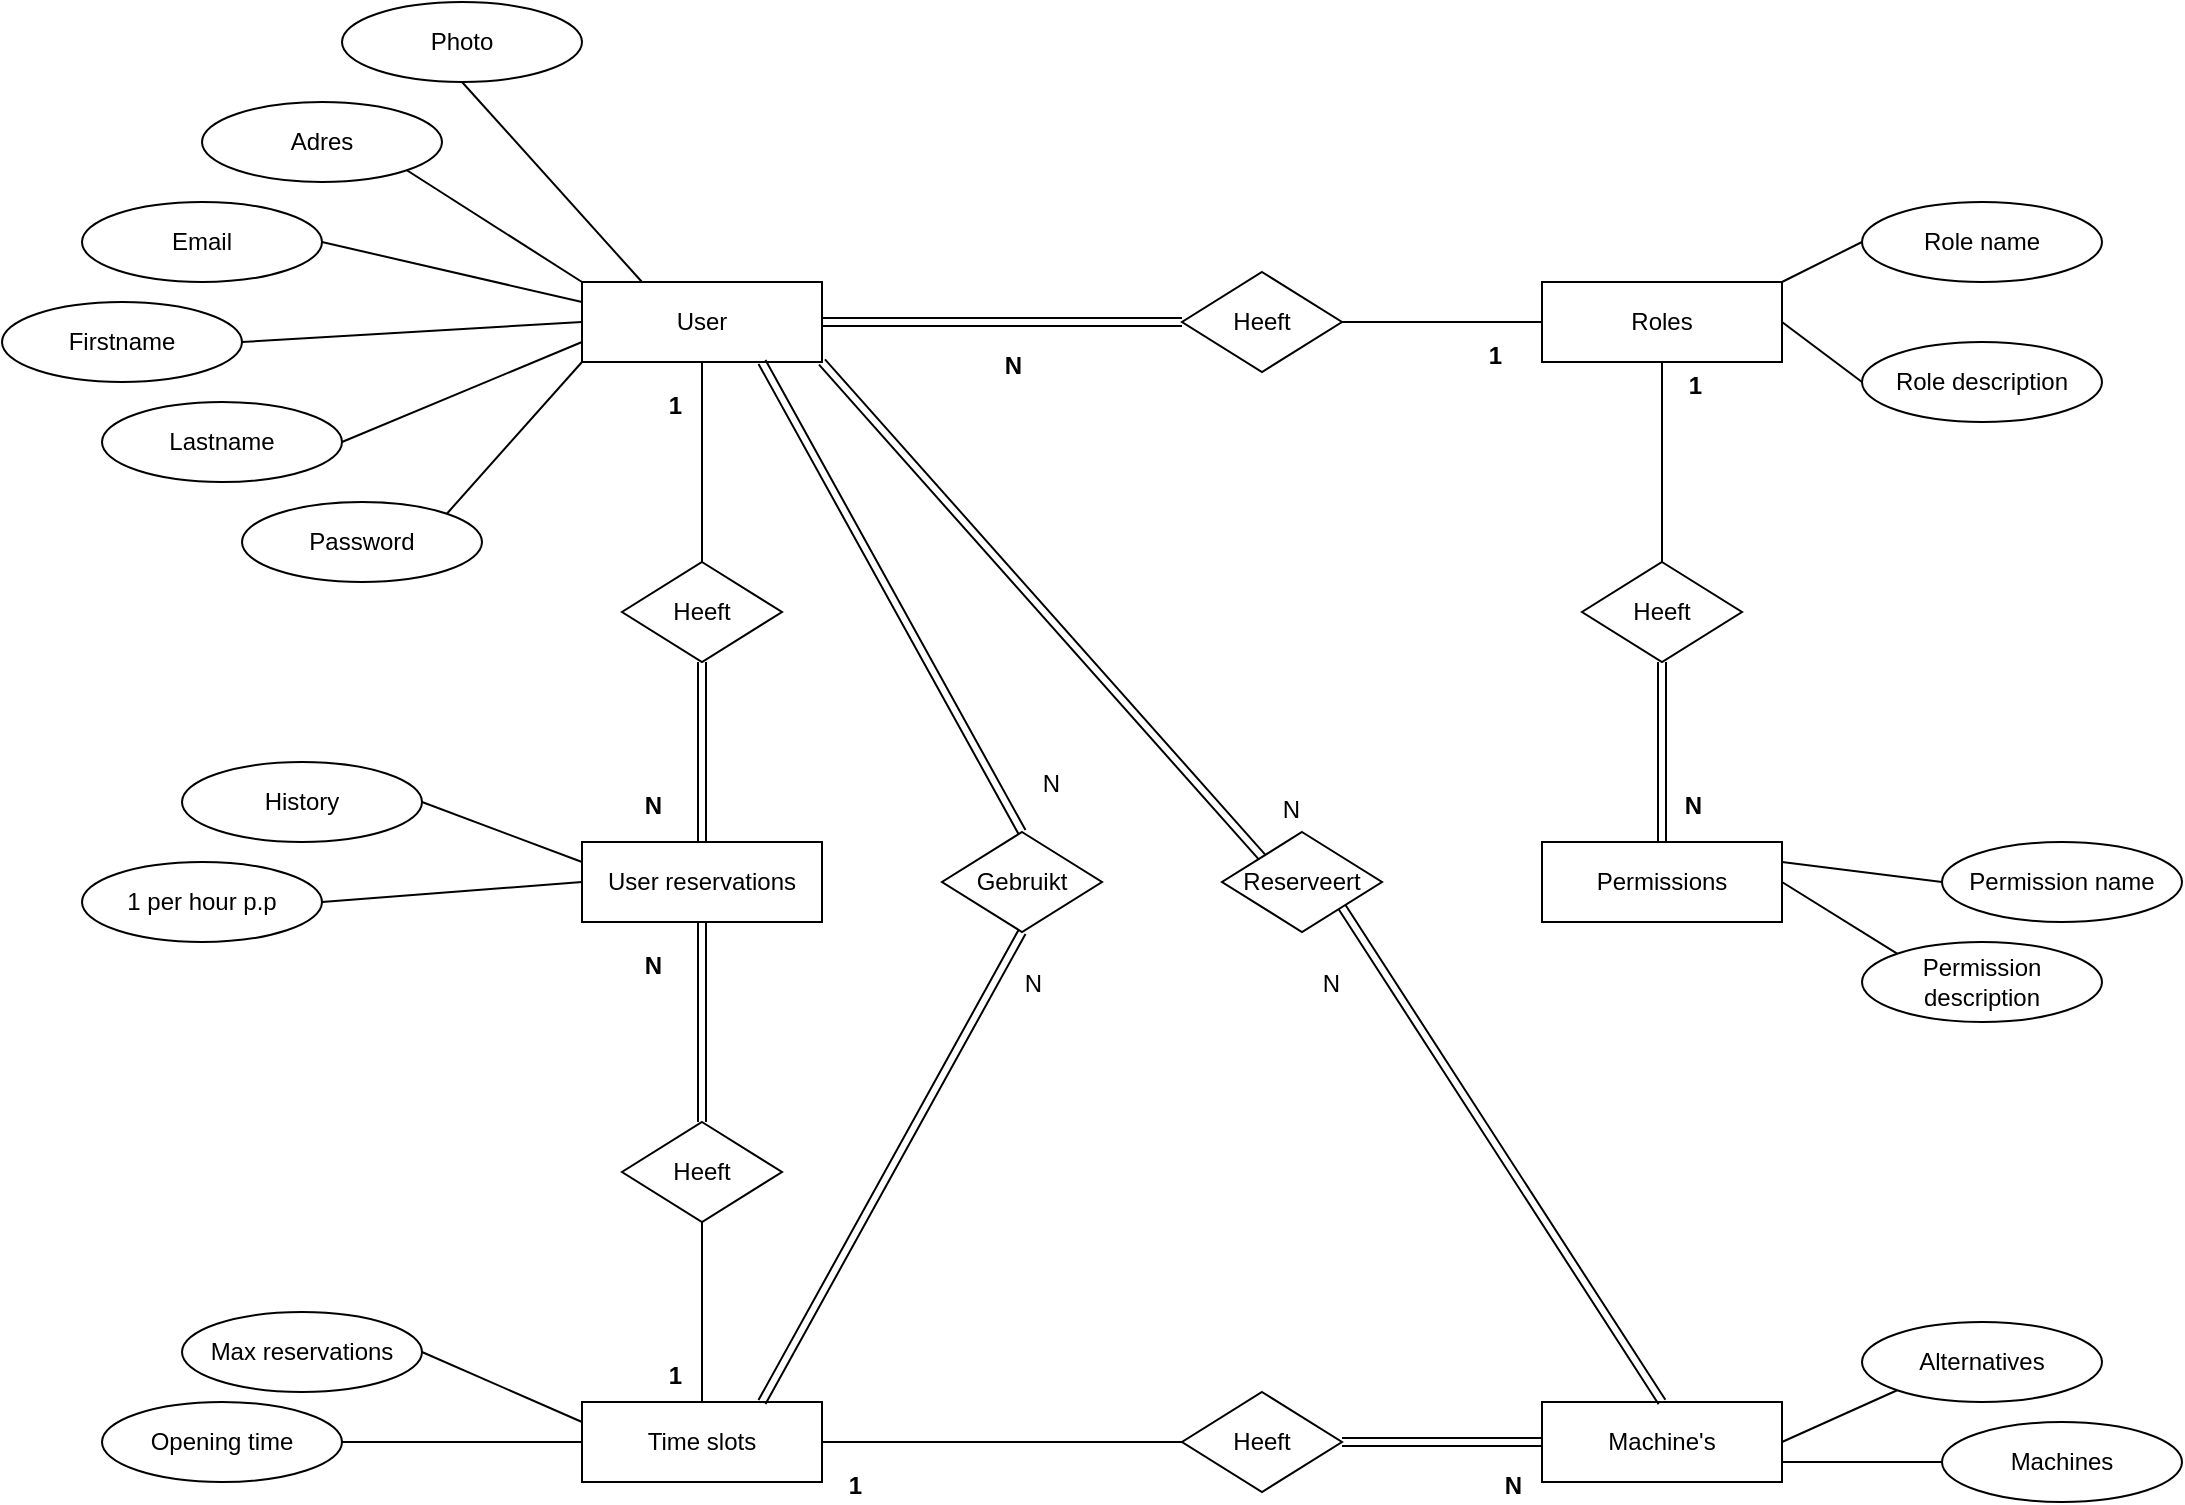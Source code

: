 <mxfile version="17.1.3" type="device"><diagram id="uhR68Uu0ZhXCivLVDMli" name="Page-1"><mxGraphModel dx="2557" dy="972" grid="1" gridSize="10" guides="1" tooltips="1" connect="1" arrows="1" fold="1" page="1" pageScale="1" pageWidth="827" pageHeight="1169" math="0" shadow="0"><root><mxCell id="0"/><mxCell id="1" parent="0"/><mxCell id="2Ths3Q9fEgLO4eeY_A-U-1" value="User" style="rounded=0;whiteSpace=wrap;html=1;" parent="1" vertex="1"><mxGeometry x="80" y="160" width="120" height="40" as="geometry"/></mxCell><mxCell id="2Ths3Q9fEgLO4eeY_A-U-3" value="Roles" style="rounded=0;whiteSpace=wrap;html=1;" parent="1" vertex="1"><mxGeometry x="560" y="160" width="120" height="40" as="geometry"/></mxCell><mxCell id="2Ths3Q9fEgLO4eeY_A-U-4" value="Permissions" style="rounded=0;whiteSpace=wrap;html=1;" parent="1" vertex="1"><mxGeometry x="560" y="440" width="120" height="40" as="geometry"/></mxCell><mxCell id="2Ths3Q9fEgLO4eeY_A-U-5" value="Time slots" style="rounded=0;whiteSpace=wrap;html=1;" parent="1" vertex="1"><mxGeometry x="80" y="720" width="120" height="40" as="geometry"/></mxCell><mxCell id="2Ths3Q9fEgLO4eeY_A-U-6" value="User reservations" style="rounded=0;whiteSpace=wrap;html=1;" parent="1" vertex="1"><mxGeometry x="80" y="440" width="120" height="40" as="geometry"/></mxCell><mxCell id="2Ths3Q9fEgLO4eeY_A-U-7" value="Machine's" style="rounded=0;whiteSpace=wrap;html=1;" parent="1" vertex="1"><mxGeometry x="560" y="720" width="120" height="40" as="geometry"/></mxCell><mxCell id="2Ths3Q9fEgLO4eeY_A-U-9" value="Password" style="ellipse;whiteSpace=wrap;html=1;" parent="1" vertex="1"><mxGeometry x="-90" y="270" width="120" height="40" as="geometry"/></mxCell><mxCell id="2Ths3Q9fEgLO4eeY_A-U-10" value="Firstname" style="ellipse;whiteSpace=wrap;html=1;" parent="1" vertex="1"><mxGeometry x="-210" y="170" width="120" height="40" as="geometry"/></mxCell><mxCell id="2Ths3Q9fEgLO4eeY_A-U-11" value="Lastname" style="ellipse;whiteSpace=wrap;html=1;" parent="1" vertex="1"><mxGeometry x="-160" y="220" width="120" height="40" as="geometry"/></mxCell><mxCell id="2Ths3Q9fEgLO4eeY_A-U-12" value="Email" style="ellipse;whiteSpace=wrap;html=1;" parent="1" vertex="1"><mxGeometry x="-170" y="120" width="120" height="40" as="geometry"/></mxCell><mxCell id="2Ths3Q9fEgLO4eeY_A-U-15" value="Role name" style="ellipse;whiteSpace=wrap;html=1;" parent="1" vertex="1"><mxGeometry x="720" y="120" width="120" height="40" as="geometry"/></mxCell><mxCell id="2Ths3Q9fEgLO4eeY_A-U-16" value="Permission name" style="ellipse;whiteSpace=wrap;html=1;" parent="1" vertex="1"><mxGeometry x="760" y="440" width="120" height="40" as="geometry"/></mxCell><mxCell id="2Ths3Q9fEgLO4eeY_A-U-17" value="Permission description" style="ellipse;whiteSpace=wrap;html=1;" parent="1" vertex="1"><mxGeometry x="720" y="490" width="120" height="40" as="geometry"/></mxCell><mxCell id="2Ths3Q9fEgLO4eeY_A-U-19" value="" style="endArrow=none;html=1;rounded=0;entryX=1;entryY=0.5;entryDx=0;entryDy=0;exitX=0;exitY=0.25;exitDx=0;exitDy=0;" parent="1" source="2Ths3Q9fEgLO4eeY_A-U-1" target="2Ths3Q9fEgLO4eeY_A-U-12" edge="1"><mxGeometry width="50" height="50" relative="1" as="geometry"><mxPoint x="90" y="170" as="sourcePoint"/><mxPoint x="32.426" y="124.142" as="targetPoint"/></mxGeometry></mxCell><mxCell id="2Ths3Q9fEgLO4eeY_A-U-20" value="" style="endArrow=none;html=1;rounded=0;entryX=1;entryY=0.5;entryDx=0;entryDy=0;exitX=0;exitY=0.5;exitDx=0;exitDy=0;" parent="1" source="2Ths3Q9fEgLO4eeY_A-U-1" target="2Ths3Q9fEgLO4eeY_A-U-10" edge="1"><mxGeometry width="50" height="50" relative="1" as="geometry"><mxPoint x="90" y="180" as="sourcePoint"/><mxPoint x="-40" y="150" as="targetPoint"/></mxGeometry></mxCell><mxCell id="2Ths3Q9fEgLO4eeY_A-U-21" value="" style="endArrow=none;html=1;rounded=0;entryX=1;entryY=0.5;entryDx=0;entryDy=0;exitX=0;exitY=0.75;exitDx=0;exitDy=0;" parent="1" source="2Ths3Q9fEgLO4eeY_A-U-1" target="2Ths3Q9fEgLO4eeY_A-U-11" edge="1"><mxGeometry width="50" height="50" relative="1" as="geometry"><mxPoint x="90" y="190" as="sourcePoint"/><mxPoint x="-80" y="200" as="targetPoint"/></mxGeometry></mxCell><mxCell id="2Ths3Q9fEgLO4eeY_A-U-22" value="" style="endArrow=none;html=1;rounded=0;entryX=1;entryY=0;entryDx=0;entryDy=0;exitX=0;exitY=1;exitDx=0;exitDy=0;" parent="1" source="2Ths3Q9fEgLO4eeY_A-U-1" target="2Ths3Q9fEgLO4eeY_A-U-9" edge="1"><mxGeometry width="50" height="50" relative="1" as="geometry"><mxPoint x="90" y="200" as="sourcePoint"/><mxPoint x="-30" y="250" as="targetPoint"/></mxGeometry></mxCell><mxCell id="2Ths3Q9fEgLO4eeY_A-U-25" value="" style="endArrow=none;html=1;rounded=0;entryX=1;entryY=0;entryDx=0;entryDy=0;exitX=0;exitY=0.5;exitDx=0;exitDy=0;" parent="1" source="2Ths3Q9fEgLO4eeY_A-U-15" target="2Ths3Q9fEgLO4eeY_A-U-3" edge="1"><mxGeometry width="50" height="50" relative="1" as="geometry"><mxPoint x="527.574" y="-35.858" as="sourcePoint"/><mxPoint x="500" y="10" as="targetPoint"/></mxGeometry></mxCell><mxCell id="2Ths3Q9fEgLO4eeY_A-U-26" value="" style="endArrow=none;html=1;rounded=0;entryX=1;entryY=0.25;entryDx=0;entryDy=0;exitX=0;exitY=0.5;exitDx=0;exitDy=0;" parent="1" source="2Ths3Q9fEgLO4eeY_A-U-16" target="2Ths3Q9fEgLO4eeY_A-U-4" edge="1"><mxGeometry width="50" height="50" relative="1" as="geometry"><mxPoint x="730" y="270" as="sourcePoint"/><mxPoint x="690" y="290" as="targetPoint"/></mxGeometry></mxCell><mxCell id="2Ths3Q9fEgLO4eeY_A-U-27" value="" style="endArrow=none;html=1;rounded=0;entryX=1;entryY=0.5;entryDx=0;entryDy=0;exitX=0;exitY=0;exitDx=0;exitDy=0;" parent="1" source="2Ths3Q9fEgLO4eeY_A-U-17" target="2Ths3Q9fEgLO4eeY_A-U-4" edge="1"><mxGeometry width="50" height="50" relative="1" as="geometry"><mxPoint x="770" y="470" as="sourcePoint"/><mxPoint x="690" y="460" as="targetPoint"/></mxGeometry></mxCell><mxCell id="2Ths3Q9fEgLO4eeY_A-U-33" value="Heeft" style="rhombus;whiteSpace=wrap;html=1;" parent="1" vertex="1"><mxGeometry x="380" y="155" width="80" height="50" as="geometry"/></mxCell><mxCell id="2Ths3Q9fEgLO4eeY_A-U-34" value="Heeft" style="rhombus;whiteSpace=wrap;html=1;" parent="1" vertex="1"><mxGeometry x="380" y="715" width="80" height="50" as="geometry"/></mxCell><mxCell id="2Ths3Q9fEgLO4eeY_A-U-35" value="Heeft" style="rhombus;whiteSpace=wrap;html=1;" parent="1" vertex="1"><mxGeometry x="580" y="300" width="80" height="50" as="geometry"/></mxCell><mxCell id="2Ths3Q9fEgLO4eeY_A-U-36" value="" style="endArrow=none;html=1;rounded=0;entryX=0;entryY=0.5;entryDx=0;entryDy=0;exitX=1;exitY=0.5;exitDx=0;exitDy=0;" parent="1" source="2Ths3Q9fEgLO4eeY_A-U-33" target="2Ths3Q9fEgLO4eeY_A-U-3" edge="1"><mxGeometry relative="1" as="geometry"><mxPoint x="260" y="170" as="sourcePoint"/><mxPoint x="317.76" y="82.4" as="targetPoint"/></mxGeometry></mxCell><mxCell id="2Ths3Q9fEgLO4eeY_A-U-37" value="1" style="resizable=0;html=1;align=right;verticalAlign=bottom;fontStyle=1" parent="2Ths3Q9fEgLO4eeY_A-U-36" connectable="0" vertex="1"><mxGeometry x="1" relative="1" as="geometry"><mxPoint x="-20" y="25" as="offset"/></mxGeometry></mxCell><mxCell id="2Ths3Q9fEgLO4eeY_A-U-38" value="" style="endArrow=none;html=1;rounded=0;exitX=0.5;exitY=1;exitDx=0;exitDy=0;" parent="1" source="2Ths3Q9fEgLO4eeY_A-U-3" edge="1"><mxGeometry relative="1" as="geometry"><mxPoint x="619.5" y="200" as="sourcePoint"/><mxPoint x="620" y="300" as="targetPoint"/></mxGeometry></mxCell><mxCell id="2Ths3Q9fEgLO4eeY_A-U-39" value="1" style="resizable=0;html=1;align=right;verticalAlign=bottom;fontStyle=1" parent="2Ths3Q9fEgLO4eeY_A-U-38" connectable="0" vertex="1"><mxGeometry x="1" relative="1" as="geometry"><mxPoint x="20" y="-80" as="offset"/></mxGeometry></mxCell><mxCell id="2Ths3Q9fEgLO4eeY_A-U-40" value="" style="shape=link;html=1;rounded=0;exitX=0.5;exitY=1;exitDx=0;exitDy=0;entryX=0.5;entryY=0;entryDx=0;entryDy=0;" parent="1" source="2Ths3Q9fEgLO4eeY_A-U-35" target="2Ths3Q9fEgLO4eeY_A-U-4" edge="1"><mxGeometry relative="1" as="geometry"><mxPoint x="560" y="390" as="sourcePoint"/><mxPoint x="720" y="390" as="targetPoint"/></mxGeometry></mxCell><mxCell id="2Ths3Q9fEgLO4eeY_A-U-41" value="N" style="resizable=0;html=1;align=right;verticalAlign=bottom;fontStyle=1" parent="2Ths3Q9fEgLO4eeY_A-U-40" connectable="0" vertex="1"><mxGeometry x="1" relative="1" as="geometry"><mxPoint x="20" y="-10" as="offset"/></mxGeometry></mxCell><mxCell id="2Ths3Q9fEgLO4eeY_A-U-42" value="" style="shape=link;html=1;rounded=0;exitX=1;exitY=0.5;exitDx=0;exitDy=0;entryX=0;entryY=0.5;entryDx=0;entryDy=0;" parent="1" source="2Ths3Q9fEgLO4eeY_A-U-1" target="2Ths3Q9fEgLO4eeY_A-U-33" edge="1"><mxGeometry relative="1" as="geometry"><mxPoint x="630" y="360" as="sourcePoint"/><mxPoint x="630" y="450" as="targetPoint"/></mxGeometry></mxCell><mxCell id="2Ths3Q9fEgLO4eeY_A-U-43" value="N" style="resizable=0;html=1;align=right;verticalAlign=bottom;fontStyle=1" parent="2Ths3Q9fEgLO4eeY_A-U-42" connectable="0" vertex="1"><mxGeometry x="1" relative="1" as="geometry"><mxPoint x="-80" y="30" as="offset"/></mxGeometry></mxCell><mxCell id="2Ths3Q9fEgLO4eeY_A-U-44" value="Heeft" style="rhombus;whiteSpace=wrap;html=1;" parent="1" vertex="1"><mxGeometry x="100" y="300" width="80" height="50" as="geometry"/></mxCell><mxCell id="2Ths3Q9fEgLO4eeY_A-U-45" value="" style="endArrow=none;html=1;rounded=0;entryX=0.5;entryY=0;entryDx=0;entryDy=0;exitX=0.5;exitY=1;exitDx=0;exitDy=0;" parent="1" source="2Ths3Q9fEgLO4eeY_A-U-1" target="2Ths3Q9fEgLO4eeY_A-U-44" edge="1"><mxGeometry relative="1" as="geometry"><mxPoint x="390" y="190" as="sourcePoint"/><mxPoint x="490" y="190" as="targetPoint"/></mxGeometry></mxCell><mxCell id="2Ths3Q9fEgLO4eeY_A-U-46" value="1" style="resizable=0;html=1;align=right;verticalAlign=bottom;fontStyle=1" parent="2Ths3Q9fEgLO4eeY_A-U-45" connectable="0" vertex="1"><mxGeometry x="1" relative="1" as="geometry"><mxPoint x="-10" y="-70" as="offset"/></mxGeometry></mxCell><mxCell id="2Ths3Q9fEgLO4eeY_A-U-47" value="" style="shape=link;html=1;rounded=0;exitX=0.5;exitY=0;exitDx=0;exitDy=0;entryX=0.5;entryY=1;entryDx=0;entryDy=0;" parent="1" source="2Ths3Q9fEgLO4eeY_A-U-6" target="2Ths3Q9fEgLO4eeY_A-U-44" edge="1"><mxGeometry relative="1" as="geometry"><mxPoint x="210" y="190" as="sourcePoint"/><mxPoint x="310" y="190" as="targetPoint"/></mxGeometry></mxCell><mxCell id="2Ths3Q9fEgLO4eeY_A-U-48" value="N" style="resizable=0;html=1;align=right;verticalAlign=bottom;fontStyle=1" parent="2Ths3Q9fEgLO4eeY_A-U-47" connectable="0" vertex="1"><mxGeometry x="1" relative="1" as="geometry"><mxPoint x="-20" y="80" as="offset"/></mxGeometry></mxCell><mxCell id="2Ths3Q9fEgLO4eeY_A-U-49" value="Heeft" style="rhombus;whiteSpace=wrap;html=1;" parent="1" vertex="1"><mxGeometry x="100" y="580" width="80" height="50" as="geometry"/></mxCell><mxCell id="2Ths3Q9fEgLO4eeY_A-U-52" value="" style="endArrow=none;html=1;rounded=0;entryX=0.5;entryY=0;entryDx=0;entryDy=0;exitX=0.5;exitY=1;exitDx=0;exitDy=0;" parent="1" source="2Ths3Q9fEgLO4eeY_A-U-49" target="2Ths3Q9fEgLO4eeY_A-U-5" edge="1"><mxGeometry relative="1" as="geometry"><mxPoint x="150" y="490" as="sourcePoint"/><mxPoint x="150" y="590" as="targetPoint"/></mxGeometry></mxCell><mxCell id="2Ths3Q9fEgLO4eeY_A-U-53" value="1" style="resizable=0;html=1;align=right;verticalAlign=bottom;fontStyle=1" parent="2Ths3Q9fEgLO4eeY_A-U-52" connectable="0" vertex="1"><mxGeometry x="1" relative="1" as="geometry"><mxPoint x="-10" y="-5" as="offset"/></mxGeometry></mxCell><mxCell id="2Ths3Q9fEgLO4eeY_A-U-54" value="" style="endArrow=none;html=1;rounded=0;entryX=1;entryY=0.5;entryDx=0;entryDy=0;exitX=0;exitY=0.5;exitDx=0;exitDy=0;" parent="1" source="2Ths3Q9fEgLO4eeY_A-U-34" target="2Ths3Q9fEgLO4eeY_A-U-5" edge="1"><mxGeometry relative="1" as="geometry"><mxPoint x="390" y="790" as="sourcePoint"/><mxPoint x="290" y="790" as="targetPoint"/></mxGeometry></mxCell><mxCell id="2Ths3Q9fEgLO4eeY_A-U-55" value="1" style="resizable=0;html=1;align=right;verticalAlign=bottom;fontStyle=1" parent="2Ths3Q9fEgLO4eeY_A-U-54" connectable="0" vertex="1"><mxGeometry x="1" relative="1" as="geometry"><mxPoint x="20" y="30" as="offset"/></mxGeometry></mxCell><mxCell id="2Ths3Q9fEgLO4eeY_A-U-56" value="" style="shape=link;html=1;rounded=0;exitX=0;exitY=0.5;exitDx=0;exitDy=0;entryX=1;entryY=0.5;entryDx=0;entryDy=0;" parent="1" source="2Ths3Q9fEgLO4eeY_A-U-7" target="2Ths3Q9fEgLO4eeY_A-U-34" edge="1"><mxGeometry relative="1" as="geometry"><mxPoint x="230" y="450" as="sourcePoint"/><mxPoint x="230" y="360" as="targetPoint"/></mxGeometry></mxCell><mxCell id="2Ths3Q9fEgLO4eeY_A-U-57" value="N" style="resizable=0;html=1;align=right;verticalAlign=bottom;fontStyle=1" parent="2Ths3Q9fEgLO4eeY_A-U-56" connectable="0" vertex="1"><mxGeometry x="1" relative="1" as="geometry"><mxPoint x="90" y="30" as="offset"/></mxGeometry></mxCell><mxCell id="2Ths3Q9fEgLO4eeY_A-U-58" value="History" style="ellipse;whiteSpace=wrap;html=1;" parent="1" vertex="1"><mxGeometry x="-120" y="400" width="120" height="40" as="geometry"/></mxCell><mxCell id="2Ths3Q9fEgLO4eeY_A-U-59" value="Max reservations" style="ellipse;whiteSpace=wrap;html=1;" parent="1" vertex="1"><mxGeometry x="-120" y="675" width="120" height="40" as="geometry"/></mxCell><mxCell id="2Ths3Q9fEgLO4eeY_A-U-61" value="" style="shape=link;html=1;rounded=0;exitX=0.5;exitY=0;exitDx=0;exitDy=0;entryX=0.5;entryY=1;entryDx=0;entryDy=0;" parent="1" source="2Ths3Q9fEgLO4eeY_A-U-49" target="2Ths3Q9fEgLO4eeY_A-U-6" edge="1"><mxGeometry relative="1" as="geometry"><mxPoint x="150" y="450" as="sourcePoint"/><mxPoint x="150" y="360" as="targetPoint"/></mxGeometry></mxCell><mxCell id="2Ths3Q9fEgLO4eeY_A-U-62" value="N" style="resizable=0;html=1;align=right;verticalAlign=bottom;fontStyle=1" parent="2Ths3Q9fEgLO4eeY_A-U-61" connectable="0" vertex="1"><mxGeometry x="1" relative="1" as="geometry"><mxPoint x="-20" y="30" as="offset"/></mxGeometry></mxCell><mxCell id="2Ths3Q9fEgLO4eeY_A-U-63" value="Alternatives" style="ellipse;whiteSpace=wrap;html=1;" parent="1" vertex="1"><mxGeometry x="720" y="680" width="120" height="40" as="geometry"/></mxCell><mxCell id="2Ths3Q9fEgLO4eeY_A-U-64" value="" style="endArrow=none;html=1;rounded=0;entryX=1;entryY=0.5;entryDx=0;entryDy=0;exitX=0;exitY=0.25;exitDx=0;exitDy=0;" parent="1" source="2Ths3Q9fEgLO4eeY_A-U-6" target="2Ths3Q9fEgLO4eeY_A-U-58" edge="1"><mxGeometry width="50" height="50" relative="1" as="geometry"><mxPoint x="90" y="210" as="sourcePoint"/><mxPoint x="22.426" y="285.858" as="targetPoint"/></mxGeometry></mxCell><mxCell id="2Ths3Q9fEgLO4eeY_A-U-65" value="" style="endArrow=none;html=1;rounded=0;entryX=1;entryY=0.5;entryDx=0;entryDy=0;exitX=0;exitY=0.25;exitDx=0;exitDy=0;" parent="1" source="2Ths3Q9fEgLO4eeY_A-U-5" target="2Ths3Q9fEgLO4eeY_A-U-59" edge="1"><mxGeometry width="50" height="50" relative="1" as="geometry"><mxPoint x="90" y="460" as="sourcePoint"/><mxPoint x="10" y="430" as="targetPoint"/></mxGeometry></mxCell><mxCell id="2Ths3Q9fEgLO4eeY_A-U-66" value="" style="endArrow=none;html=1;rounded=0;entryX=0;entryY=1;entryDx=0;entryDy=0;exitX=1;exitY=0.5;exitDx=0;exitDy=0;" parent="1" source="2Ths3Q9fEgLO4eeY_A-U-7" target="2Ths3Q9fEgLO4eeY_A-U-63" edge="1"><mxGeometry width="50" height="50" relative="1" as="geometry"><mxPoint x="170" y="740" as="sourcePoint"/><mxPoint x="90" y="705" as="targetPoint"/></mxGeometry></mxCell><mxCell id="2Ths3Q9fEgLO4eeY_A-U-67" value="1 per hour p.p" style="ellipse;whiteSpace=wrap;html=1;" parent="1" vertex="1"><mxGeometry x="-170" y="450" width="120" height="40" as="geometry"/></mxCell><mxCell id="2Ths3Q9fEgLO4eeY_A-U-71" value="" style="endArrow=none;html=1;rounded=0;entryX=1;entryY=0.5;entryDx=0;entryDy=0;exitX=0;exitY=0.5;exitDx=0;exitDy=0;" parent="1" source="2Ths3Q9fEgLO4eeY_A-U-6" target="2Ths3Q9fEgLO4eeY_A-U-67" edge="1"><mxGeometry width="50" height="50" relative="1" as="geometry"><mxPoint x="90" y="460" as="sourcePoint"/><mxPoint x="10" y="430" as="targetPoint"/></mxGeometry></mxCell><mxCell id="2Ths3Q9fEgLO4eeY_A-U-72" value="Opening time" style="ellipse;whiteSpace=wrap;html=1;" parent="1" vertex="1"><mxGeometry x="-160" y="720" width="120" height="40" as="geometry"/></mxCell><mxCell id="2Ths3Q9fEgLO4eeY_A-U-73" value="" style="endArrow=none;html=1;rounded=0;entryX=1;entryY=0.5;entryDx=0;entryDy=0;exitX=0;exitY=0.5;exitDx=0;exitDy=0;" parent="1" source="2Ths3Q9fEgLO4eeY_A-U-5" target="2Ths3Q9fEgLO4eeY_A-U-72" edge="1"><mxGeometry width="50" height="50" relative="1" as="geometry"><mxPoint x="70" y="800" as="sourcePoint"/><mxPoint x="10" y="705" as="targetPoint"/></mxGeometry></mxCell><mxCell id="2Ths3Q9fEgLO4eeY_A-U-74" value="Machines" style="ellipse;whiteSpace=wrap;html=1;" parent="1" vertex="1"><mxGeometry x="760" y="730" width="120" height="40" as="geometry"/></mxCell><mxCell id="2Ths3Q9fEgLO4eeY_A-U-76" value="" style="endArrow=none;html=1;rounded=0;entryX=0;entryY=0.5;entryDx=0;entryDy=0;exitX=1;exitY=0.75;exitDx=0;exitDy=0;" parent="1" source="2Ths3Q9fEgLO4eeY_A-U-7" target="2Ths3Q9fEgLO4eeY_A-U-74" edge="1"><mxGeometry width="50" height="50" relative="1" as="geometry"><mxPoint x="690" y="750" as="sourcePoint"/><mxPoint x="747.574" y="724.142" as="targetPoint"/></mxGeometry></mxCell><mxCell id="YEGYBTWSLe9J1BFGe-3b-1" value="Gebruikt" style="rhombus;whiteSpace=wrap;html=1;" vertex="1" parent="1"><mxGeometry x="260" y="435" width="80" height="50" as="geometry"/></mxCell><mxCell id="YEGYBTWSLe9J1BFGe-3b-2" value="Reserveert" style="rhombus;whiteSpace=wrap;html=1;" vertex="1" parent="1"><mxGeometry x="400" y="435" width="80" height="50" as="geometry"/></mxCell><mxCell id="YEGYBTWSLe9J1BFGe-3b-4" value="" style="shape=link;html=1;rounded=0;exitX=0.75;exitY=1;exitDx=0;exitDy=0;entryX=0.5;entryY=0;entryDx=0;entryDy=0;" edge="1" parent="1" source="2Ths3Q9fEgLO4eeY_A-U-1" target="YEGYBTWSLe9J1BFGe-3b-1"><mxGeometry relative="1" as="geometry"><mxPoint x="330" y="340" as="sourcePoint"/><mxPoint x="490" y="340" as="targetPoint"/></mxGeometry></mxCell><mxCell id="YEGYBTWSLe9J1BFGe-3b-5" value="N" style="resizable=0;html=1;align=right;verticalAlign=bottom;" connectable="0" vertex="1" parent="YEGYBTWSLe9J1BFGe-3b-4"><mxGeometry x="1" relative="1" as="geometry"><mxPoint x="20" y="-15" as="offset"/></mxGeometry></mxCell><mxCell id="YEGYBTWSLe9J1BFGe-3b-6" value="" style="shape=link;html=1;rounded=0;exitX=0.5;exitY=1;exitDx=0;exitDy=0;entryX=0.75;entryY=0;entryDx=0;entryDy=0;" edge="1" parent="1" source="YEGYBTWSLe9J1BFGe-3b-1" target="2Ths3Q9fEgLO4eeY_A-U-5"><mxGeometry relative="1" as="geometry"><mxPoint x="260" y="210" as="sourcePoint"/><mxPoint x="370" y="445" as="targetPoint"/></mxGeometry></mxCell><mxCell id="YEGYBTWSLe9J1BFGe-3b-7" value="N" style="resizable=0;html=1;align=right;verticalAlign=bottom;" connectable="0" vertex="1" parent="YEGYBTWSLe9J1BFGe-3b-6"><mxGeometry x="1" relative="1" as="geometry"><mxPoint x="140" y="-200" as="offset"/></mxGeometry></mxCell><mxCell id="YEGYBTWSLe9J1BFGe-3b-8" value="" style="shape=link;html=1;rounded=0;exitX=1;exitY=1;exitDx=0;exitDy=0;entryX=0;entryY=0;entryDx=0;entryDy=0;" edge="1" parent="1" source="2Ths3Q9fEgLO4eeY_A-U-1" target="YEGYBTWSLe9J1BFGe-3b-2"><mxGeometry relative="1" as="geometry"><mxPoint x="260" y="210" as="sourcePoint"/><mxPoint x="370" y="445" as="targetPoint"/></mxGeometry></mxCell><mxCell id="YEGYBTWSLe9J1BFGe-3b-9" value="N" style="resizable=0;html=1;align=right;verticalAlign=bottom;" connectable="0" vertex="1" parent="YEGYBTWSLe9J1BFGe-3b-8"><mxGeometry x="1" relative="1" as="geometry"><mxPoint x="20" y="-15" as="offset"/></mxGeometry></mxCell><mxCell id="YEGYBTWSLe9J1BFGe-3b-10" value="" style="shape=link;html=1;rounded=0;exitX=1;exitY=1;exitDx=0;exitDy=0;entryX=0.5;entryY=0;entryDx=0;entryDy=0;" edge="1" parent="1" source="YEGYBTWSLe9J1BFGe-3b-2" target="2Ths3Q9fEgLO4eeY_A-U-7"><mxGeometry relative="1" as="geometry"><mxPoint x="290" y="210" as="sourcePoint"/><mxPoint x="500" y="512.5" as="targetPoint"/></mxGeometry></mxCell><mxCell id="YEGYBTWSLe9J1BFGe-3b-11" value="N" style="resizable=0;html=1;align=right;verticalAlign=bottom;" connectable="0" vertex="1" parent="YEGYBTWSLe9J1BFGe-3b-10"><mxGeometry x="1" relative="1" as="geometry"><mxPoint x="-160" y="-200" as="offset"/></mxGeometry></mxCell><mxCell id="YEGYBTWSLe9J1BFGe-3b-13" value="Role description" style="ellipse;whiteSpace=wrap;html=1;" vertex="1" parent="1"><mxGeometry x="720" y="190" width="120" height="40" as="geometry"/></mxCell><mxCell id="YEGYBTWSLe9J1BFGe-3b-14" value="" style="endArrow=none;html=1;rounded=0;entryX=1;entryY=0.5;entryDx=0;entryDy=0;exitX=0;exitY=0.5;exitDx=0;exitDy=0;" edge="1" parent="1" source="YEGYBTWSLe9J1BFGe-3b-13" target="2Ths3Q9fEgLO4eeY_A-U-3"><mxGeometry width="50" height="50" relative="1" as="geometry"><mxPoint x="730" y="150" as="sourcePoint"/><mxPoint x="690" y="170" as="targetPoint"/></mxGeometry></mxCell><mxCell id="YEGYBTWSLe9J1BFGe-3b-15" value="Adres" style="ellipse;whiteSpace=wrap;html=1;" vertex="1" parent="1"><mxGeometry x="-110" y="70" width="120" height="40" as="geometry"/></mxCell><mxCell id="YEGYBTWSLe9J1BFGe-3b-16" value="" style="endArrow=none;html=1;rounded=0;entryX=1;entryY=1;entryDx=0;entryDy=0;exitX=0;exitY=0;exitDx=0;exitDy=0;" edge="1" parent="1" source="2Ths3Q9fEgLO4eeY_A-U-1" target="YEGYBTWSLe9J1BFGe-3b-15"><mxGeometry width="50" height="50" relative="1" as="geometry"><mxPoint x="90" y="180" as="sourcePoint"/><mxPoint x="-40" y="150" as="targetPoint"/></mxGeometry></mxCell><mxCell id="YEGYBTWSLe9J1BFGe-3b-17" value="Photo" style="ellipse;whiteSpace=wrap;html=1;" vertex="1" parent="1"><mxGeometry x="-40" y="20" width="120" height="40" as="geometry"/></mxCell><mxCell id="YEGYBTWSLe9J1BFGe-3b-18" value="" style="endArrow=none;html=1;rounded=0;entryX=0.5;entryY=1;entryDx=0;entryDy=0;exitX=0.25;exitY=0;exitDx=0;exitDy=0;" edge="1" parent="1" source="2Ths3Q9fEgLO4eeY_A-U-1" target="YEGYBTWSLe9J1BFGe-3b-17"><mxGeometry width="50" height="50" relative="1" as="geometry"><mxPoint x="90" y="170" as="sourcePoint"/><mxPoint x="2.426" y="114.142" as="targetPoint"/></mxGeometry></mxCell></root></mxGraphModel></diagram></mxfile>